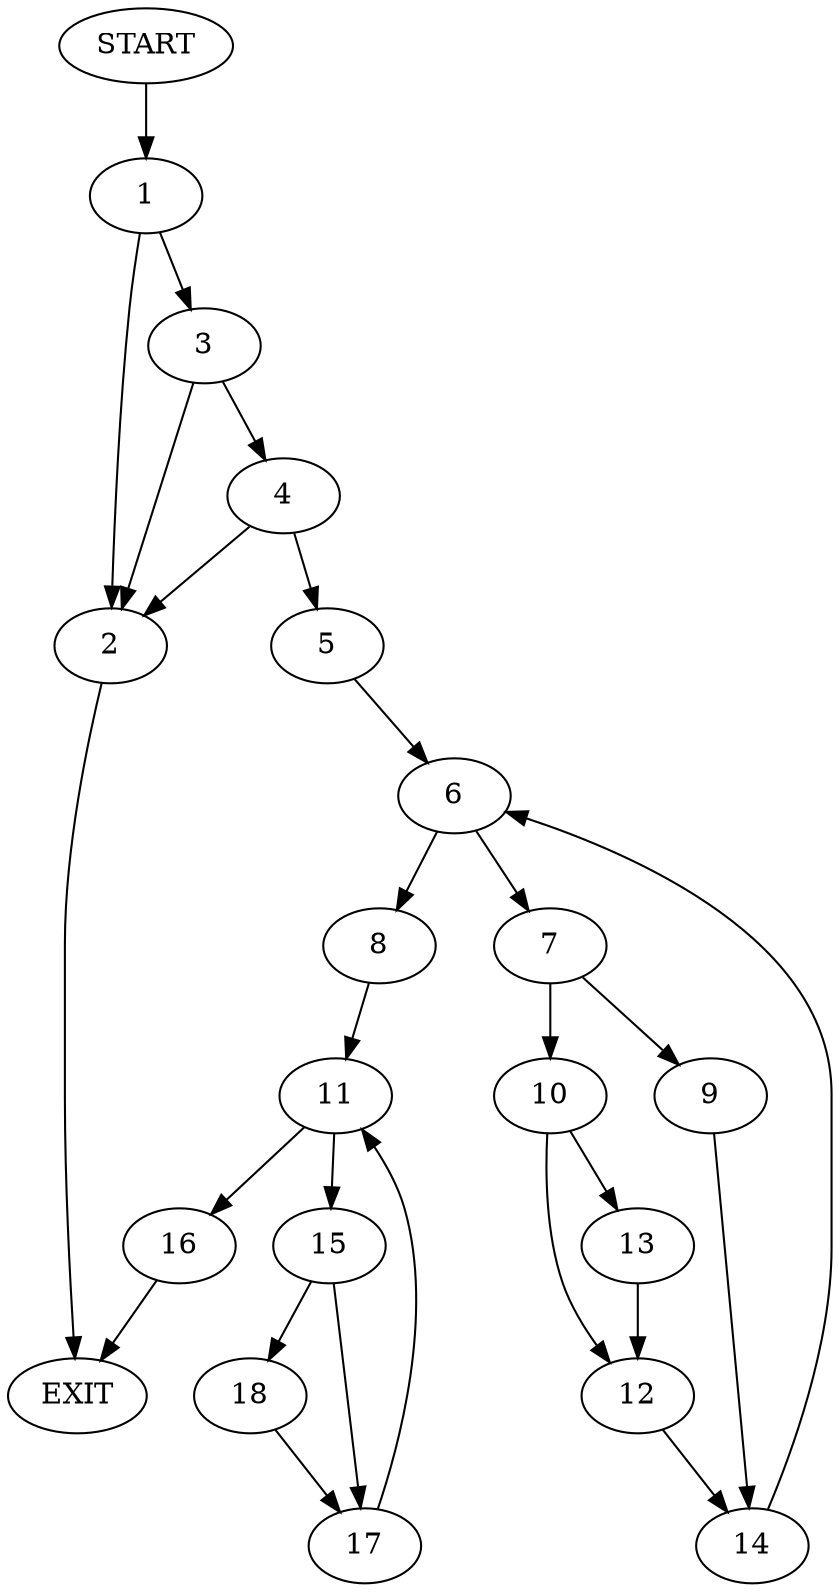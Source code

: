 digraph {
0 [label="START"]
19 [label="EXIT"]
0 -> 1
1 -> 2
1 -> 3
3 -> 4
3 -> 2
2 -> 19
4 -> 2
4 -> 5
5 -> 6
6 -> 7
6 -> 8
7 -> 9
7 -> 10
8 -> 11
10 -> 12
10 -> 13
9 -> 14
13 -> 12
12 -> 14
14 -> 6
11 -> 15
11 -> 16
16 -> 19
15 -> 17
15 -> 18
17 -> 11
18 -> 17
}
